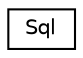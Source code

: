 digraph "Graphical Class Hierarchy"
{
 // LATEX_PDF_SIZE
  edge [fontname="Helvetica",fontsize="10",labelfontname="Helvetica",labelfontsize="10"];
  node [fontname="Helvetica",fontsize="10",shape=record];
  rankdir="LR";
  Node0 [label="Sql",height=0.2,width=0.4,color="black", fillcolor="white", style="filled",URL="$classSql.html",tooltip="Provides simplified access to executing and preparing SQL queries using Qt's SQL module."];
}
